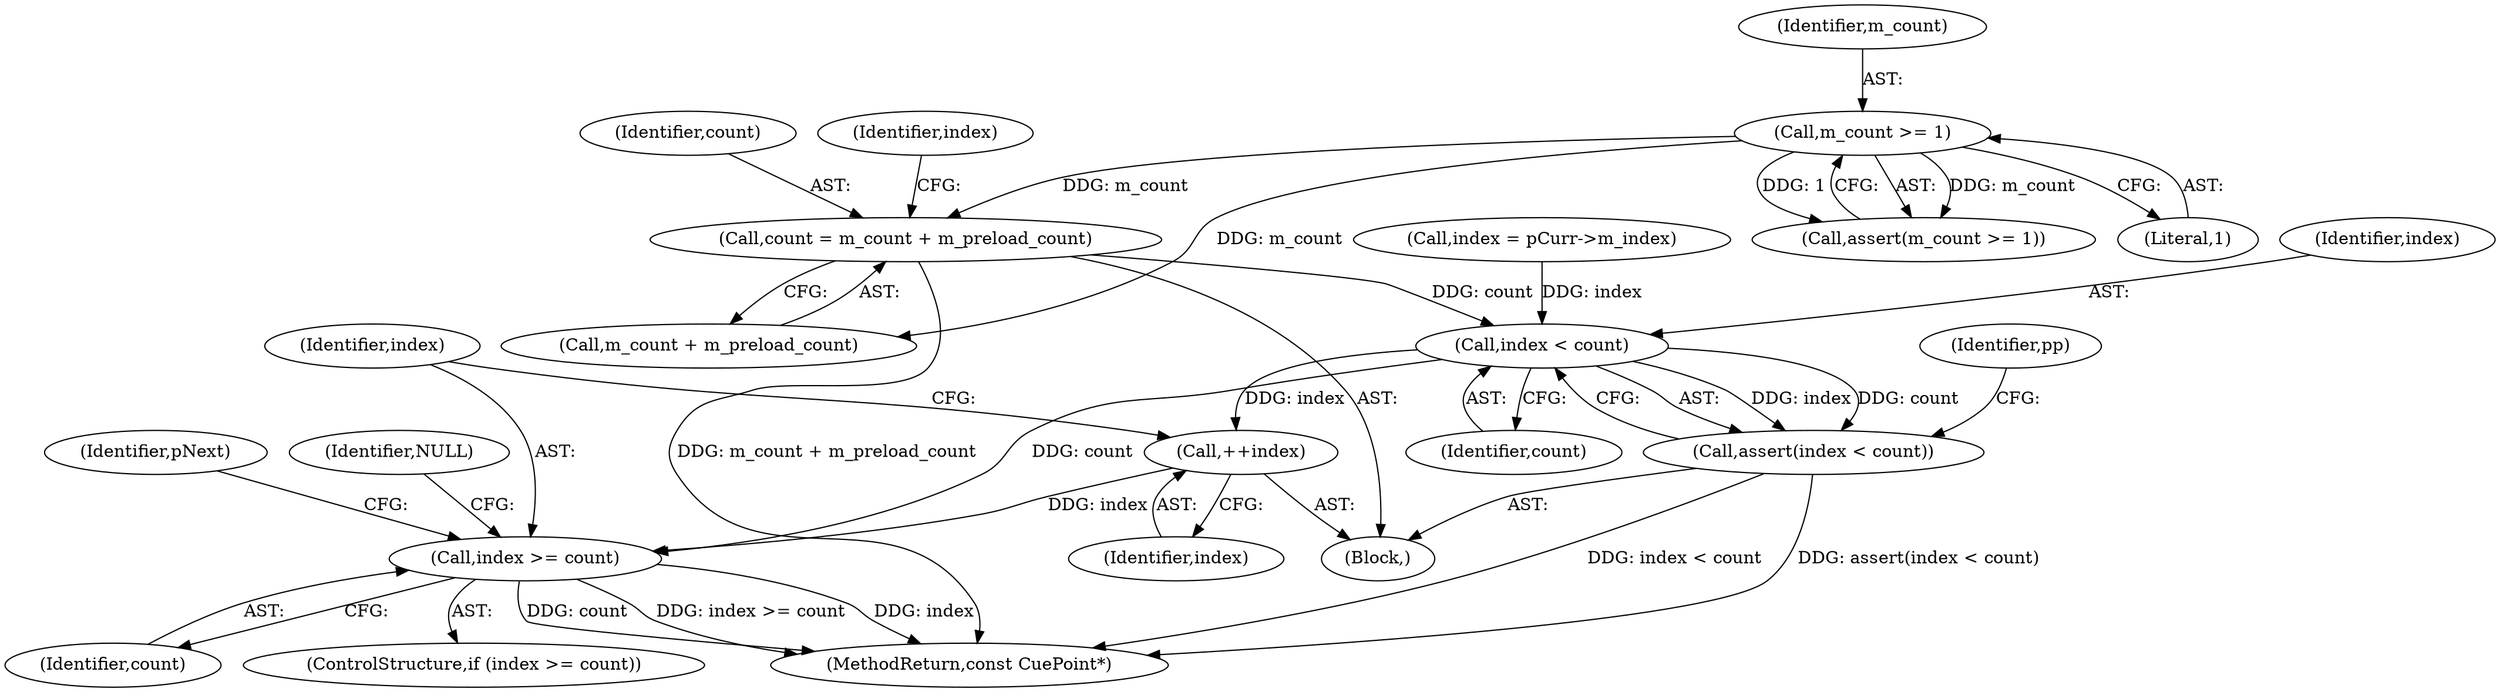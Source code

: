 digraph "1_Android_04839626ed859623901ebd3a5fd483982186b59d_108@integer" {
"1000120" [label="(Call,count = m_count + m_preload_count)"];
"1000116" [label="(Call,m_count >= 1)"];
"1000132" [label="(Call,index < count)"];
"1000131" [label="(Call,assert(index < count))"];
"1000146" [label="(Call,++index)"];
"1000149" [label="(Call,index >= count)"];
"1000136" [label="(Identifier,pp)"];
"1000147" [label="(Identifier,index)"];
"1000155" [label="(Identifier,pNext)"];
"1000120" [label="(Call,count = m_count + m_preload_count)"];
"1000167" [label="(MethodReturn,const CuePoint*)"];
"1000127" [label="(Identifier,index)"];
"1000134" [label="(Identifier,count)"];
"1000149" [label="(Call,index >= count)"];
"1000151" [label="(Identifier,count)"];
"1000126" [label="(Call,index = pCurr->m_index)"];
"1000133" [label="(Identifier,index)"];
"1000148" [label="(ControlStructure,if (index >= count))"];
"1000116" [label="(Call,m_count >= 1)"];
"1000131" [label="(Call,assert(index < count))"];
"1000132" [label="(Call,index < count)"];
"1000102" [label="(Block,)"];
"1000153" [label="(Identifier,NULL)"];
"1000150" [label="(Identifier,index)"];
"1000146" [label="(Call,++index)"];
"1000115" [label="(Call,assert(m_count >= 1))"];
"1000117" [label="(Identifier,m_count)"];
"1000122" [label="(Call,m_count + m_preload_count)"];
"1000121" [label="(Identifier,count)"];
"1000118" [label="(Literal,1)"];
"1000120" -> "1000102"  [label="AST: "];
"1000120" -> "1000122"  [label="CFG: "];
"1000121" -> "1000120"  [label="AST: "];
"1000122" -> "1000120"  [label="AST: "];
"1000127" -> "1000120"  [label="CFG: "];
"1000120" -> "1000167"  [label="DDG: m_count + m_preload_count"];
"1000116" -> "1000120"  [label="DDG: m_count"];
"1000120" -> "1000132"  [label="DDG: count"];
"1000116" -> "1000115"  [label="AST: "];
"1000116" -> "1000118"  [label="CFG: "];
"1000117" -> "1000116"  [label="AST: "];
"1000118" -> "1000116"  [label="AST: "];
"1000115" -> "1000116"  [label="CFG: "];
"1000116" -> "1000115"  [label="DDG: m_count"];
"1000116" -> "1000115"  [label="DDG: 1"];
"1000116" -> "1000122"  [label="DDG: m_count"];
"1000132" -> "1000131"  [label="AST: "];
"1000132" -> "1000134"  [label="CFG: "];
"1000133" -> "1000132"  [label="AST: "];
"1000134" -> "1000132"  [label="AST: "];
"1000131" -> "1000132"  [label="CFG: "];
"1000132" -> "1000131"  [label="DDG: index"];
"1000132" -> "1000131"  [label="DDG: count"];
"1000126" -> "1000132"  [label="DDG: index"];
"1000132" -> "1000146"  [label="DDG: index"];
"1000132" -> "1000149"  [label="DDG: count"];
"1000131" -> "1000102"  [label="AST: "];
"1000136" -> "1000131"  [label="CFG: "];
"1000131" -> "1000167"  [label="DDG: index < count"];
"1000131" -> "1000167"  [label="DDG: assert(index < count)"];
"1000146" -> "1000102"  [label="AST: "];
"1000146" -> "1000147"  [label="CFG: "];
"1000147" -> "1000146"  [label="AST: "];
"1000150" -> "1000146"  [label="CFG: "];
"1000146" -> "1000149"  [label="DDG: index"];
"1000149" -> "1000148"  [label="AST: "];
"1000149" -> "1000151"  [label="CFG: "];
"1000150" -> "1000149"  [label="AST: "];
"1000151" -> "1000149"  [label="AST: "];
"1000153" -> "1000149"  [label="CFG: "];
"1000155" -> "1000149"  [label="CFG: "];
"1000149" -> "1000167"  [label="DDG: count"];
"1000149" -> "1000167"  [label="DDG: index >= count"];
"1000149" -> "1000167"  [label="DDG: index"];
}
